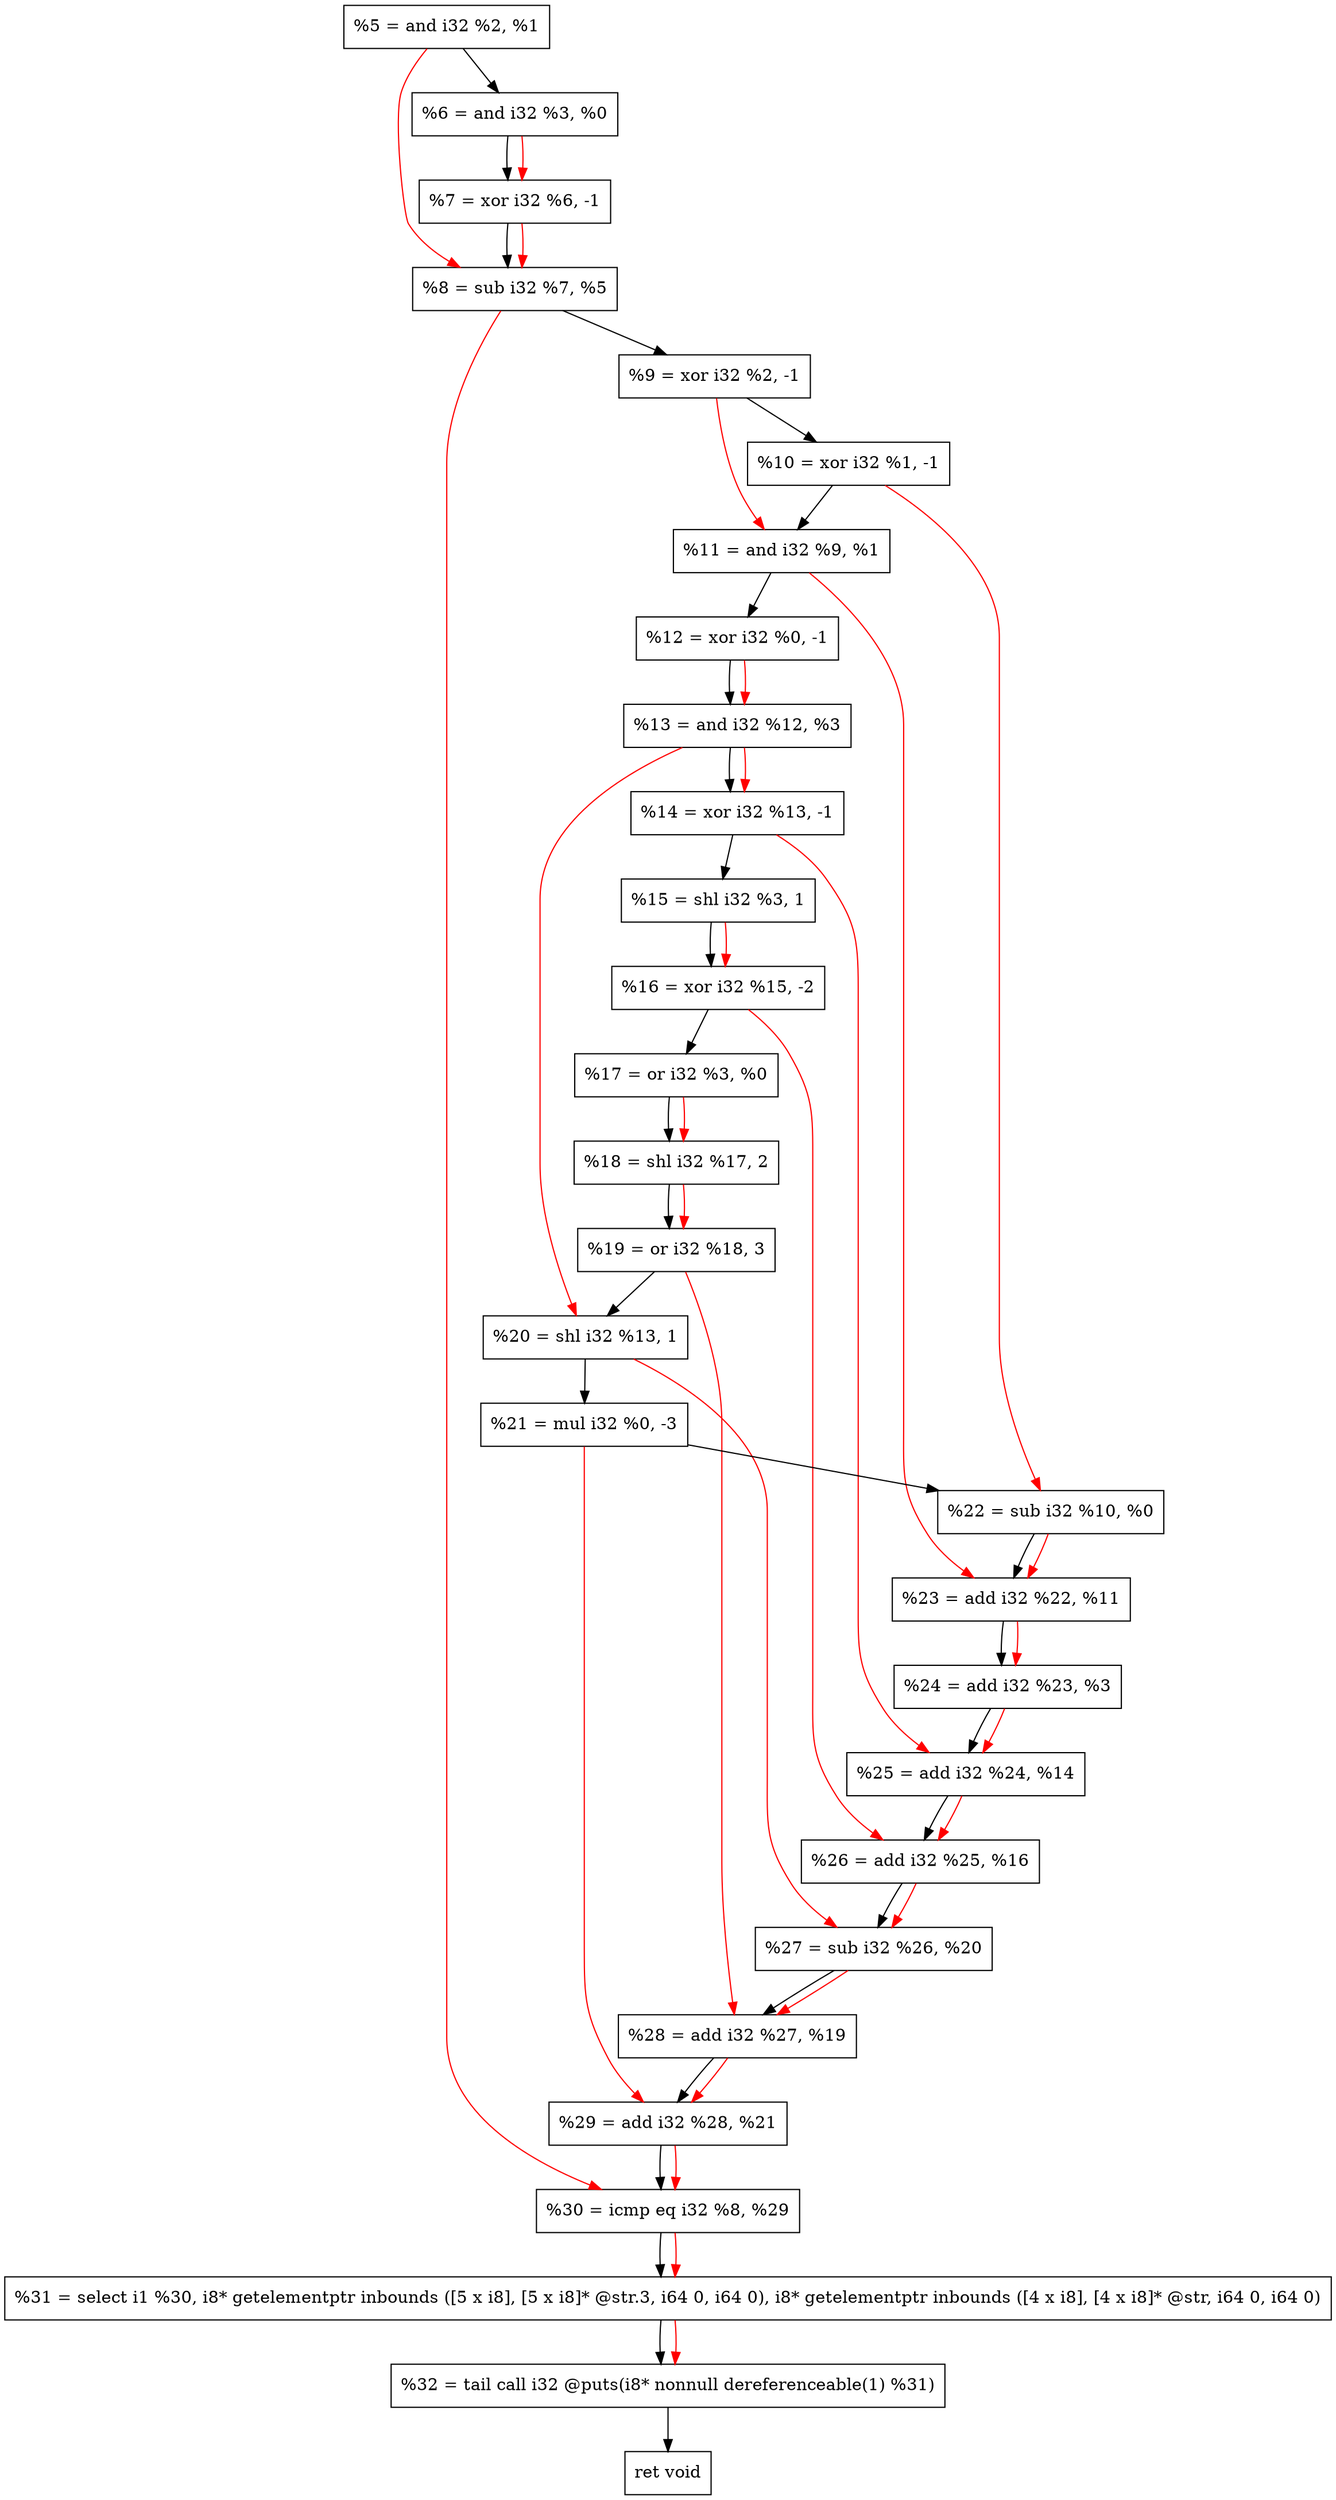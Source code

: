 digraph "DFG for'crackme' function" {
	Node0x79f870[shape=record, label="  %5 = and i32 %2, %1"];
	Node0x79f8e0[shape=record, label="  %6 = and i32 %3, %0"];
	Node0x79ff60[shape=record, label="  %7 = xor i32 %6, -1"];
	Node0x79ffd0[shape=record, label="  %8 = sub i32 %7, %5"];
	Node0x7a0040[shape=record, label="  %9 = xor i32 %2, -1"];
	Node0x7a00b0[shape=record, label="  %10 = xor i32 %1, -1"];
	Node0x7a0120[shape=record, label="  %11 = and i32 %9, %1"];
	Node0x7a0190[shape=record, label="  %12 = xor i32 %0, -1"];
	Node0x7a0200[shape=record, label="  %13 = and i32 %12, %3"];
	Node0x7a0270[shape=record, label="  %14 = xor i32 %13, -1"];
	Node0x7a0310[shape=record, label="  %15 = shl i32 %3, 1"];
	Node0x7a03b0[shape=record, label="  %16 = xor i32 %15, -2"];
	Node0x7a0420[shape=record, label="  %17 = or i32 %3, %0"];
	Node0x7a04c0[shape=record, label="  %18 = shl i32 %17, 2"];
	Node0x7a0560[shape=record, label="  %19 = or i32 %18, 3"];
	Node0x7a05d0[shape=record, label="  %20 = shl i32 %13, 1"];
	Node0x7a0670[shape=record, label="  %21 = mul i32 %0, -3"];
	Node0x7a06e0[shape=record, label="  %22 = sub i32 %10, %0"];
	Node0x7a0750[shape=record, label="  %23 = add i32 %22, %11"];
	Node0x7a07c0[shape=record, label="  %24 = add i32 %23, %3"];
	Node0x7a0830[shape=record, label="  %25 = add i32 %24, %14"];
	Node0x7a08a0[shape=record, label="  %26 = add i32 %25, %16"];
	Node0x7a0910[shape=record, label="  %27 = sub i32 %26, %20"];
	Node0x7a0980[shape=record, label="  %28 = add i32 %27, %19"];
	Node0x7a09f0[shape=record, label="  %29 = add i32 %28, %21"];
	Node0x7a0a60[shape=record, label="  %30 = icmp eq i32 %8, %29"];
	Node0x740268[shape=record, label="  %31 = select i1 %30, i8* getelementptr inbounds ([5 x i8], [5 x i8]* @str.3, i64 0, i64 0), i8* getelementptr inbounds ([4 x i8], [4 x i8]* @str, i64 0, i64 0)"];
	Node0x7a0f00[shape=record, label="  %32 = tail call i32 @puts(i8* nonnull dereferenceable(1) %31)"];
	Node0x7a1160[shape=record, label="  ret void"];
	Node0x79f870 -> Node0x79f8e0;
	Node0x79f8e0 -> Node0x79ff60;
	Node0x79ff60 -> Node0x79ffd0;
	Node0x79ffd0 -> Node0x7a0040;
	Node0x7a0040 -> Node0x7a00b0;
	Node0x7a00b0 -> Node0x7a0120;
	Node0x7a0120 -> Node0x7a0190;
	Node0x7a0190 -> Node0x7a0200;
	Node0x7a0200 -> Node0x7a0270;
	Node0x7a0270 -> Node0x7a0310;
	Node0x7a0310 -> Node0x7a03b0;
	Node0x7a03b0 -> Node0x7a0420;
	Node0x7a0420 -> Node0x7a04c0;
	Node0x7a04c0 -> Node0x7a0560;
	Node0x7a0560 -> Node0x7a05d0;
	Node0x7a05d0 -> Node0x7a0670;
	Node0x7a0670 -> Node0x7a06e0;
	Node0x7a06e0 -> Node0x7a0750;
	Node0x7a0750 -> Node0x7a07c0;
	Node0x7a07c0 -> Node0x7a0830;
	Node0x7a0830 -> Node0x7a08a0;
	Node0x7a08a0 -> Node0x7a0910;
	Node0x7a0910 -> Node0x7a0980;
	Node0x7a0980 -> Node0x7a09f0;
	Node0x7a09f0 -> Node0x7a0a60;
	Node0x7a0a60 -> Node0x740268;
	Node0x740268 -> Node0x7a0f00;
	Node0x7a0f00 -> Node0x7a1160;
edge [color=red]
	Node0x79f8e0 -> Node0x79ff60;
	Node0x79ff60 -> Node0x79ffd0;
	Node0x79f870 -> Node0x79ffd0;
	Node0x7a0040 -> Node0x7a0120;
	Node0x7a0190 -> Node0x7a0200;
	Node0x7a0200 -> Node0x7a0270;
	Node0x7a0310 -> Node0x7a03b0;
	Node0x7a0420 -> Node0x7a04c0;
	Node0x7a04c0 -> Node0x7a0560;
	Node0x7a0200 -> Node0x7a05d0;
	Node0x7a00b0 -> Node0x7a06e0;
	Node0x7a06e0 -> Node0x7a0750;
	Node0x7a0120 -> Node0x7a0750;
	Node0x7a0750 -> Node0x7a07c0;
	Node0x7a07c0 -> Node0x7a0830;
	Node0x7a0270 -> Node0x7a0830;
	Node0x7a0830 -> Node0x7a08a0;
	Node0x7a03b0 -> Node0x7a08a0;
	Node0x7a08a0 -> Node0x7a0910;
	Node0x7a05d0 -> Node0x7a0910;
	Node0x7a0910 -> Node0x7a0980;
	Node0x7a0560 -> Node0x7a0980;
	Node0x7a0980 -> Node0x7a09f0;
	Node0x7a0670 -> Node0x7a09f0;
	Node0x79ffd0 -> Node0x7a0a60;
	Node0x7a09f0 -> Node0x7a0a60;
	Node0x7a0a60 -> Node0x740268;
	Node0x740268 -> Node0x7a0f00;
}
